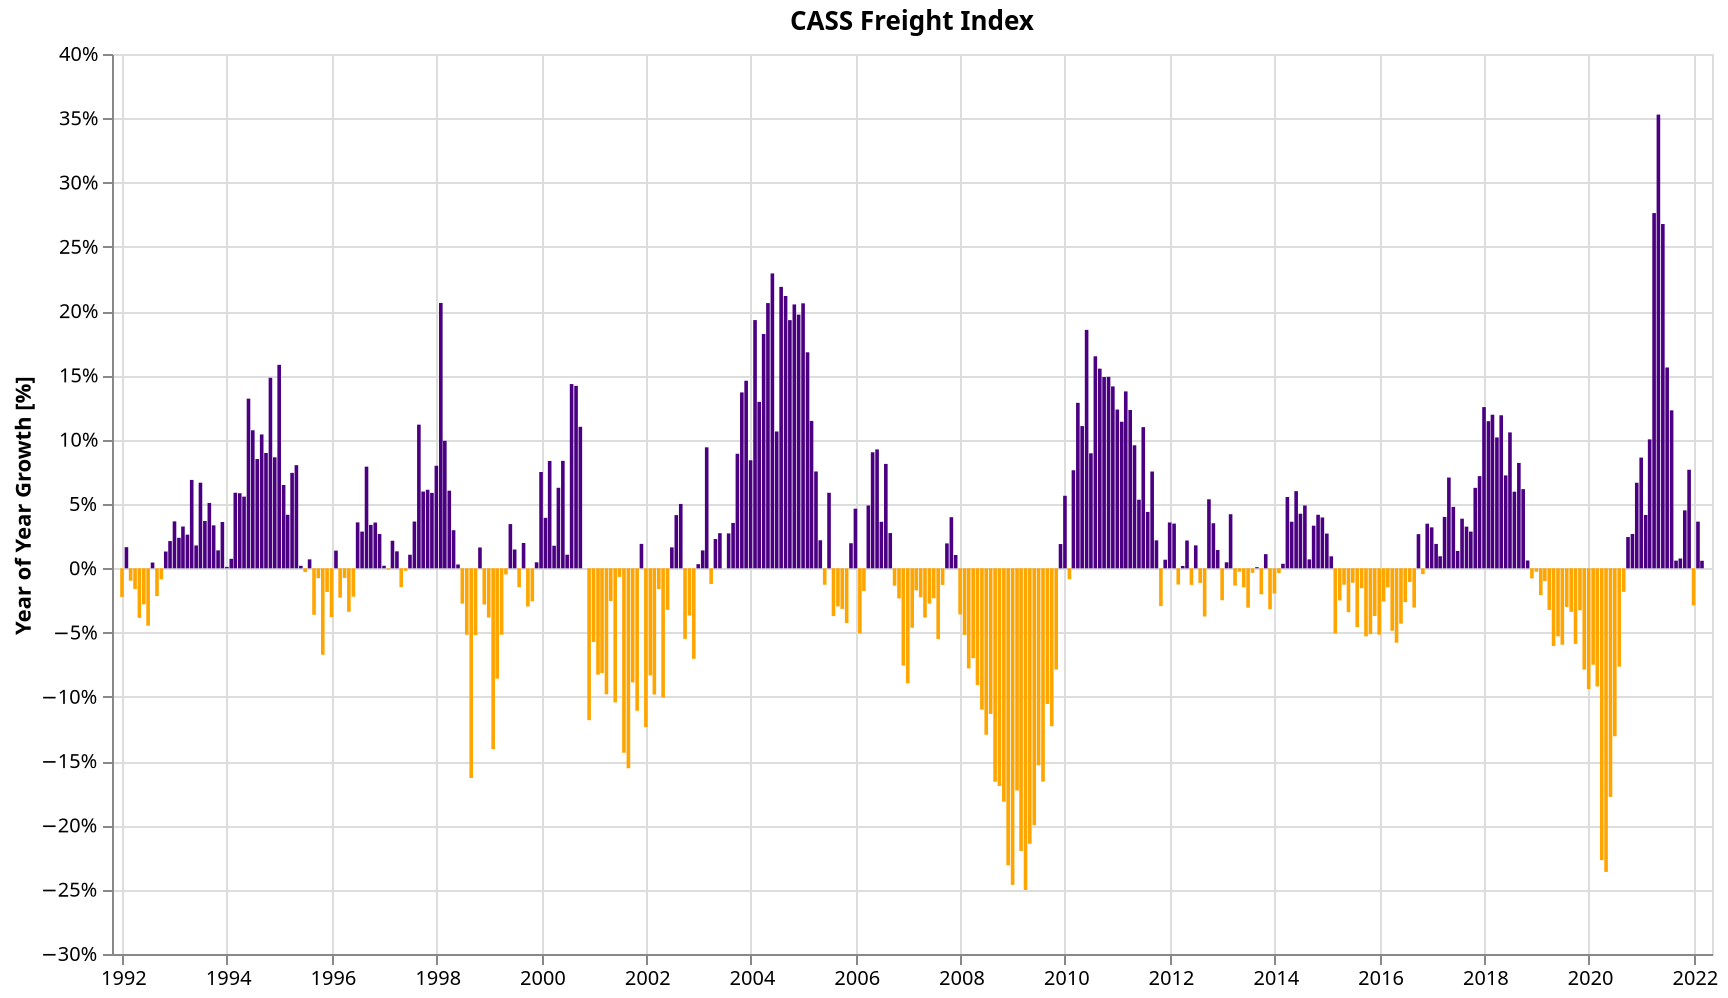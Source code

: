 {
  "config": {
    "view": {
      "continuousWidth": 400,
      "continuousHeight": 300
    }
  },
  "data": {
    "name": "data-fbe0223c605ef8bd94adc6f0ed0d33af"
  },
  "mark": {
    "type": "bar",
    "color": "indigo",
    "width": 1.8
  },
  "background": "white",
  "encoding": {
    "color": {
      "condition": {
        "value": "orange",
        "test": "datum.value < 0"
      },
      "value": "indigo"
    },
    "tooltip": [
      {
        "type": "temporal",
        "field": "date"
      },
      {
        "type": "quantitative",
        "field": "value",
        "format": ",.02%",
        "title": "% Change"
      }
    ],
    "x": {
      "type": "temporal",
      "axis": {
        "title": null
      },
      "field": "date"
    },
    "y": {
      "type": "quantitative",
      "axis": {
        "format": "%",
        "title": "Year of Year Growth [%]"
      },
      "field": "value"
    }
  },
  "height": 450,
  "title": "CASS Freight Index",
  "width": 800,
  "$schema": "https://vega.github.io/schema/vega-lite/v5.json",
  "datasets": {
    "data-fbe0223c605ef8bd94adc6f0ed0d33af": [
      {
        "date": "1991-01-01T00:00:00",
        "value": null
      },
      {
        "date": "1991-02-01T00:00:00",
        "value": null
      },
      {
        "date": "1991-03-01T00:00:00",
        "value": null
      },
      {
        "date": "1991-04-01T00:00:00",
        "value": null
      },
      {
        "date": "1991-05-01T00:00:00",
        "value": null
      },
      {
        "date": "1991-06-01T00:00:00",
        "value": null
      },
      {
        "date": "1991-07-01T00:00:00",
        "value": null
      },
      {
        "date": "1991-08-01T00:00:00",
        "value": null
      },
      {
        "date": "1991-09-01T00:00:00",
        "value": null
      },
      {
        "date": "1991-10-01T00:00:00",
        "value": null
      },
      {
        "date": "1991-11-01T00:00:00",
        "value": null
      },
      {
        "date": "1991-12-01T00:00:00",
        "value": null
      },
      {
        "date": "1992-01-01T00:00:00",
        "value": -0.022296544035674493
      },
      {
        "date": "1992-02-01T00:00:00",
        "value": 0.016429353778751432
      },
      {
        "date": "1992-03-01T00:00:00",
        "value": -0.00965665236051505
      },
      {
        "date": "1992-04-01T00:00:00",
        "value": -0.016077170418006492
      },
      {
        "date": "1992-05-01T00:00:00",
        "value": -0.03854625550660795
      },
      {
        "date": "1992-06-01T00:00:00",
        "value": -0.028047464940668898
      },
      {
        "date": "1992-07-01T00:00:00",
        "value": -0.044642857142857206
      },
      {
        "date": "1992-08-01T00:00:00",
        "value": 0.004479283314669624
      },
      {
        "date": "1992-09-01T00:00:00",
        "value": -0.021621621621621623
      },
      {
        "date": "1992-10-01T00:00:00",
        "value": -0.008547008547008517
      },
      {
        "date": "1992-11-01T00:00:00",
        "value": 0.01304347826086949
      },
      {
        "date": "1992-12-01T00:00:00",
        "value": 0.021158129175946616
      },
      {
        "date": "1993-01-01T00:00:00",
        "value": 0.03648802736602064
      },
      {
        "date": "1993-02-01T00:00:00",
        "value": 0.023706896551723977
      },
      {
        "date": "1993-03-01T00:00:00",
        "value": 0.03250270855904658
      },
      {
        "date": "1993-04-01T00:00:00",
        "value": 0.02614379084967311
      },
      {
        "date": "1993-05-01T00:00:00",
        "value": 0.06872852233676974
      },
      {
        "date": "1993-06-01T00:00:00",
        "value": 0.017758046614872347
      },
      {
        "date": "1993-07-01T00:00:00",
        "value": 0.06658878504672905
      },
      {
        "date": "1993-08-01T00:00:00",
        "value": 0.03678929765886285
      },
      {
        "date": "1993-09-01T00:00:00",
        "value": 0.05082872928176796
      },
      {
        "date": "1993-10-01T00:00:00",
        "value": 0.03340517241379293
      },
      {
        "date": "1993-11-01T00:00:00",
        "value": 0.013948497854077146
      },
      {
        "date": "1993-12-01T00:00:00",
        "value": 0.03598691384950925
      },
      {
        "date": "1994-01-01T00:00:00",
        "value": 0.0011001100110010764
      },
      {
        "date": "1994-02-01T00:00:00",
        "value": 0.007368421052631691
      },
      {
        "date": "1994-03-01T00:00:00",
        "value": 0.05876180482686255
      },
      {
        "date": "1994-04-01T00:00:00",
        "value": 0.0583864118895967
      },
      {
        "date": "1994-05-01T00:00:00",
        "value": 0.055734190782422255
      },
      {
        "date": "1994-06-01T00:00:00",
        "value": 0.13195201744820073
      },
      {
        "date": "1994-07-01T00:00:00",
        "value": 0.10733844468784204
      },
      {
        "date": "1994-08-01T00:00:00",
        "value": 0.08494623655913958
      },
      {
        "date": "1994-09-01T00:00:00",
        "value": 0.10410094637223977
      },
      {
        "date": "1994-10-01T00:00:00",
        "value": 0.08967674661105307
      },
      {
        "date": "1994-11-01T00:00:00",
        "value": 0.14814814814814814
      },
      {
        "date": "1994-12-01T00:00:00",
        "value": 0.08631578947368435
      },
      {
        "date": "1995-01-01T00:00:00",
        "value": 0.15824175824175835
      },
      {
        "date": "1995-02-01T00:00:00",
        "value": 0.06478578892372
      },
      {
        "date": "1995-03-01T00:00:00",
        "value": 0.04162537165510405
      },
      {
        "date": "1995-04-01T00:00:00",
        "value": 0.0742226680040119
      },
      {
        "date": "1995-05-01T00:00:00",
        "value": 0.08020304568527936
      },
      {
        "date": "1995-06-01T00:00:00",
        "value": 0.0019267822736031004
      },
      {
        "date": "1995-07-01T00:00:00",
        "value": -0.0029673590504449843
      },
      {
        "date": "1995-08-01T00:00:00",
        "value": 0.0069375619425173785
      },
      {
        "date": "1995-09-01T00:00:00",
        "value": -0.03619047619047622
      },
      {
        "date": "1995-10-01T00:00:00",
        "value": -0.007655502392344471
      },
      {
        "date": "1995-11-01T00:00:00",
        "value": -0.06728110599078341
      },
      {
        "date": "1995-12-01T00:00:00",
        "value": -0.01841085271317844
      },
      {
        "date": "1996-01-01T00:00:00",
        "value": -0.0379506641366224
      },
      {
        "date": "1996-02-01T00:00:00",
        "value": 0.013738959764475034
      },
      {
        "date": "1996-03-01T00:00:00",
        "value": -0.02283539486203623
      },
      {
        "date": "1996-04-01T00:00:00",
        "value": -0.007469654528478031
      },
      {
        "date": "1996-05-01T00:00:00",
        "value": -0.03383458646616544
      },
      {
        "date": "1996-06-01T00:00:00",
        "value": -0.02211538461538476
      },
      {
        "date": "1996-07-01T00:00:00",
        "value": 0.03571428571428581
      },
      {
        "date": "1996-08-01T00:00:00",
        "value": 0.028543307086614123
      },
      {
        "date": "1996-09-01T00:00:00",
        "value": 0.07905138339920947
      },
      {
        "date": "1996-10-01T00:00:00",
        "value": 0.03375120540019294
      },
      {
        "date": "1996-11-01T00:00:00",
        "value": 0.035573122529644285
      },
      {
        "date": "1996-12-01T00:00:00",
        "value": 0.026653504442250897
      },
      {
        "date": "1997-01-01T00:00:00",
        "value": 0.0019723865877712132
      },
      {
        "date": "1997-02-01T00:00:00",
        "value": -0.0009680542110357404
      },
      {
        "date": "1997-03-01T00:00:00",
        "value": 0.02142161635832518
      },
      {
        "date": "1997-04-01T00:00:00",
        "value": 0.013170272812794037
      },
      {
        "date": "1997-05-01T00:00:00",
        "value": -0.014591439688716124
      },
      {
        "date": "1997-06-01T00:00:00",
        "value": -0.001966568338249708
      },
      {
        "date": "1997-07-01T00:00:00",
        "value": 0.010536398467432928
      },
      {
        "date": "1997-08-01T00:00:00",
        "value": 0.036363636363636376
      },
      {
        "date": "1997-09-01T00:00:00",
        "value": 0.11172161172161155
      },
      {
        "date": "1997-10-01T00:00:00",
        "value": 0.05970149253731338
      },
      {
        "date": "1997-11-01T00:00:00",
        "value": 0.06106870229007644
      },
      {
        "date": "1997-12-01T00:00:00",
        "value": 0.05865384615384617
      },
      {
        "date": "1998-01-01T00:00:00",
        "value": 0.07972440944881876
      },
      {
        "date": "1998-02-01T00:00:00",
        "value": 0.20639534883720945
      },
      {
        "date": "1998-03-01T00:00:00",
        "value": 0.09914204003813154
      },
      {
        "date": "1998-04-01T00:00:00",
        "value": 0.060352831940575724
      },
      {
        "date": "1998-05-01T00:00:00",
        "value": 0.029615004935834133
      },
      {
        "date": "1998-06-01T00:00:00",
        "value": 0.002955665024630738
      },
      {
        "date": "1998-07-01T00:00:00",
        "value": -0.027488151658767723
      },
      {
        "date": "1998-08-01T00:00:00",
        "value": -0.051708217913204124
      },
      {
        "date": "1998-09-01T00:00:00",
        "value": -0.1630971993410214
      },
      {
        "date": "1998-10-01T00:00:00",
        "value": -0.05193661971830976
      },
      {
        "date": "1998-11-01T00:00:00",
        "value": 0.01618705035971213
      },
      {
        "date": "1998-12-01T00:00:00",
        "value": -0.02815622161671205
      },
      {
        "date": "1999-01-01T00:00:00",
        "value": -0.03828623518687335
      },
      {
        "date": "1999-02-01T00:00:00",
        "value": -0.1405622489959839
      },
      {
        "date": "1999-03-01T00:00:00",
        "value": -0.08586296617519518
      },
      {
        "date": "1999-04-01T00:00:00",
        "value": -0.05166374781085814
      },
      {
        "date": "1999-05-01T00:00:00",
        "value": -0.004793863854266389
      },
      {
        "date": "1999-06-01T00:00:00",
        "value": 0.03438113948919441
      },
      {
        "date": "1999-07-01T00:00:00",
        "value": 0.014619883040935644
      },
      {
        "date": "1999-08-01T00:00:00",
        "value": -0.014605647517039855
      },
      {
        "date": "1999-09-01T00:00:00",
        "value": 0.019685039370078705
      },
      {
        "date": "1999-10-01T00:00:00",
        "value": -0.029712163416898862
      },
      {
        "date": "1999-11-01T00:00:00",
        "value": -0.025663716814159243
      },
      {
        "date": "1999-12-01T00:00:00",
        "value": 0.004672897196261516
      },
      {
        "date": "2000-01-01T00:00:00",
        "value": 0.07488151658767772
      },
      {
        "date": "2000-02-01T00:00:00",
        "value": 0.03925233644859816
      },
      {
        "date": "2000-03-01T00:00:00",
        "value": 0.08349146110056904
      },
      {
        "date": "2000-04-01T00:00:00",
        "value": 0.01754385964912286
      },
      {
        "date": "2000-05-01T00:00:00",
        "value": 0.06262042389210021
      },
      {
        "date": "2000-06-01T00:00:00",
        "value": 0.083570750237417
      },
      {
        "date": "2000-07-01T00:00:00",
        "value": 0.01056676272814605
      },
      {
        "date": "2000-08-01T00:00:00",
        "value": 0.14328063241106714
      },
      {
        "date": "2000-09-01T00:00:00",
        "value": 0.14189189189189189
      },
      {
        "date": "2000-10-01T00:00:00",
        "value": 0.11004784688995217
      },
      {
        "date": "2000-11-01T00:00:00",
        "value": 0.0
      },
      {
        "date": "2000-12-01T00:00:00",
        "value": -0.11813953488372098
      },
      {
        "date": "2001-01-01T00:00:00",
        "value": -0.05731922398589062
      },
      {
        "date": "2001-02-01T00:00:00",
        "value": -0.08273381294964033
      },
      {
        "date": "2001-03-01T00:00:00",
        "value": -0.08143607705779332
      },
      {
        "date": "2001-04-01T00:00:00",
        "value": -0.0980036297640654
      },
      {
        "date": "2001-05-01T00:00:00",
        "value": -0.025385312783318237
      },
      {
        "date": "2001-06-01T00:00:00",
        "value": -0.10429447852760731
      },
      {
        "date": "2001-07-01T00:00:00",
        "value": -0.0066539923954374025
      },
      {
        "date": "2001-08-01T00:00:00",
        "value": -0.14347450302506481
      },
      {
        "date": "2001-09-01T00:00:00",
        "value": -0.1555367709213863
      },
      {
        "date": "2001-10-01T00:00:00",
        "value": -0.08879310344827585
      },
      {
        "date": "2001-11-01T00:00:00",
        "value": -0.11080835603996364
      },
      {
        "date": "2001-12-01T00:00:00",
        "value": 0.018987341772152
      },
      {
        "date": "2002-01-01T00:00:00",
        "value": -0.12347988774555652
      },
      {
        "date": "2002-02-01T00:00:00",
        "value": -0.08333333333333326
      },
      {
        "date": "2002-03-01T00:00:00",
        "value": -0.09818875119161108
      },
      {
        "date": "2002-04-01T00:00:00",
        "value": -0.01609657947686116
      },
      {
        "date": "2002-05-01T00:00:00",
        "value": -0.10046511627906973
      },
      {
        "date": "2002-06-01T00:00:00",
        "value": -0.03228962818003922
      },
      {
        "date": "2002-07-01T00:00:00",
        "value": 0.01626794258373221
      },
      {
        "date": "2002-08-01T00:00:00",
        "value": 0.04137235116044402
      },
      {
        "date": "2002-09-01T00:00:00",
        "value": 0.05005005005005003
      },
      {
        "date": "2002-10-01T00:00:00",
        "value": -0.054872280037842946
      },
      {
        "date": "2002-11-01T00:00:00",
        "value": -0.036772216547497516
      },
      {
        "date": "2002-12-01T00:00:00",
        "value": -0.07039337474120078
      },
      {
        "date": "2003-01-01T00:00:00",
        "value": 0.0032017075773744796
      },
      {
        "date": "2003-02-01T00:00:00",
        "value": 0.01390374331550781
      },
      {
        "date": "2003-03-01T00:00:00",
        "value": 0.09408033826638484
      },
      {
        "date": "2003-04-01T00:00:00",
        "value": -0.012269938650306789
      },
      {
        "date": "2003-05-01T00:00:00",
        "value": 0.022750775594622574
      },
      {
        "date": "2003-06-01T00:00:00",
        "value": 0.027300303336703857
      },
      {
        "date": "2003-07-01T00:00:00",
        "value": 0.0
      },
      {
        "date": "2003-08-01T00:00:00",
        "value": 0.027131782945736482
      },
      {
        "date": "2003-09-01T00:00:00",
        "value": 0.035271687321258405
      },
      {
        "date": "2003-10-01T00:00:00",
        "value": 0.08908908908908919
      },
      {
        "date": "2003-11-01T00:00:00",
        "value": 0.1367974549310711
      },
      {
        "date": "2003-12-01T00:00:00",
        "value": 0.1458797327394208
      },
      {
        "date": "2004-01-01T00:00:00",
        "value": 0.08404255319148923
      },
      {
        "date": "2004-02-01T00:00:00",
        "value": 0.19303797468354444
      },
      {
        "date": "2004-03-01T00:00:00",
        "value": 0.12946859903381647
      },
      {
        "date": "2004-04-01T00:00:00",
        "value": 0.18219461697722572
      },
      {
        "date": "2004-05-01T00:00:00",
        "value": 0.20626895854398386
      },
      {
        "date": "2004-06-01T00:00:00",
        "value": 0.22933070866141736
      },
      {
        "date": "2004-07-01T00:00:00",
        "value": 0.10640301318267409
      },
      {
        "date": "2004-08-01T00:00:00",
        "value": 0.21886792452830184
      },
      {
        "date": "2004-09-01T00:00:00",
        "value": 0.2117863720073665
      },
      {
        "date": "2004-10-01T00:00:00",
        "value": 0.1930147058823528
      },
      {
        "date": "2004-11-01T00:00:00",
        "value": 0.2052238805970148
      },
      {
        "date": "2004-12-01T00:00:00",
        "value": 0.19727891156462585
      },
      {
        "date": "2005-01-01T00:00:00",
        "value": 0.20608439646712484
      },
      {
        "date": "2005-02-01T00:00:00",
        "value": 0.1679929266136162
      },
      {
        "date": "2005-03-01T00:00:00",
        "value": 0.11462788708297689
      },
      {
        "date": "2005-04-01T00:00:00",
        "value": 0.07530647985989503
      },
      {
        "date": "2005-05-01T00:00:00",
        "value": 0.021793797150041927
      },
      {
        "date": "2005-06-01T00:00:00",
        "value": -0.012810248198558805
      },
      {
        "date": "2005-07-01T00:00:00",
        "value": 0.05872340425531908
      },
      {
        "date": "2005-08-01T00:00:00",
        "value": -0.037151702786377694
      },
      {
        "date": "2005-09-01T00:00:00",
        "value": -0.029635258358662764
      },
      {
        "date": "2005-10-01T00:00:00",
        "value": -0.0315870570107859
      },
      {
        "date": "2005-11-01T00:00:00",
        "value": -0.042569659442724395
      },
      {
        "date": "2005-12-01T00:00:00",
        "value": 0.01948051948051943
      },
      {
        "date": "2006-01-01T00:00:00",
        "value": 0.04637917005695691
      },
      {
        "date": "2006-02-01T00:00:00",
        "value": -0.05071915215745648
      },
      {
        "date": "2006-03-01T00:00:00",
        "value": -0.01765157329240208
      },
      {
        "date": "2006-04-01T00:00:00",
        "value": 0.04885993485342022
      },
      {
        "date": "2006-05-01T00:00:00",
        "value": 0.09023789991796538
      },
      {
        "date": "2006-06-01T00:00:00",
        "value": 0.0924574209245741
      },
      {
        "date": "2006-07-01T00:00:00",
        "value": 0.0361736334405145
      },
      {
        "date": "2006-08-01T00:00:00",
        "value": 0.0811897106109325
      },
      {
        "date": "2006-09-01T00:00:00",
        "value": 0.027407987470634332
      },
      {
        "date": "2006-10-01T00:00:00",
        "value": -0.01352426412092278
      },
      {
        "date": "2006-11-01T00:00:00",
        "value": -0.023443815683104385
      },
      {
        "date": "2006-12-01T00:00:00",
        "value": -0.07563694267515919
      },
      {
        "date": "2007-01-01T00:00:00",
        "value": -0.08942457231726286
      },
      {
        "date": "2007-02-01T00:00:00",
        "value": -0.046251993620414766
      },
      {
        "date": "2007-03-01T00:00:00",
        "value": -0.017187500000000022
      },
      {
        "date": "2007-04-01T00:00:00",
        "value": -0.022515527950310643
      },
      {
        "date": "2007-05-01T00:00:00",
        "value": -0.038374717832957095
      },
      {
        "date": "2007-06-01T00:00:00",
        "value": -0.027468448403860424
      },
      {
        "date": "2007-07-01T00:00:00",
        "value": -0.023273855702094615
      },
      {
        "date": "2007-08-01T00:00:00",
        "value": -0.05501858736059484
      },
      {
        "date": "2007-09-01T00:00:00",
        "value": -0.012957317073170826
      },
      {
        "date": "2007-10-01T00:00:00",
        "value": 0.019354838709677358
      },
      {
        "date": "2007-11-01T00:00:00",
        "value": 0.039735099337748325
      },
      {
        "date": "2007-12-01T00:00:00",
        "value": 0.010335917312661591
      },
      {
        "date": "2008-01-01T00:00:00",
        "value": -0.03586678052946202
      },
      {
        "date": "2008-02-01T00:00:00",
        "value": -0.05183946488294322
      },
      {
        "date": "2008-03-01T00:00:00",
        "value": -0.07790143084260737
      },
      {
        "date": "2008-04-01T00:00:00",
        "value": -0.06989674344718022
      },
      {
        "date": "2008-05-01T00:00:00",
        "value": -0.09076682316118945
      },
      {
        "date": "2008-06-01T00:00:00",
        "value": -0.1099236641221375
      },
      {
        "date": "2008-07-01T00:00:00",
        "value": -0.12946783161239062
      },
      {
        "date": "2008-08-01T00:00:00",
        "value": -0.1132966168371361
      },
      {
        "date": "2008-09-01T00:00:00",
        "value": -0.1660231660231659
      },
      {
        "date": "2008-10-01T00:00:00",
        "value": -0.16930379746835444
      },
      {
        "date": "2008-11-01T00:00:00",
        "value": -0.18152866242038213
      },
      {
        "date": "2008-12-01T00:00:00",
        "value": -0.23103154305200346
      },
      {
        "date": "2009-01-01T00:00:00",
        "value": -0.24623560673162093
      },
      {
        "date": "2009-02-01T00:00:00",
        "value": -0.1728395061728395
      },
      {
        "date": "2009-03-01T00:00:00",
        "value": -0.21982758620689646
      },
      {
        "date": "2009-04-01T00:00:00",
        "value": -0.2502134927412468
      },
      {
        "date": "2009-05-01T00:00:00",
        "value": -0.2142857142857142
      },
      {
        "date": "2009-06-01T00:00:00",
        "value": -0.19982847341337895
      },
      {
        "date": "2009-07-01T00:00:00",
        "value": -0.15328467153284675
      },
      {
        "date": "2009-08-01T00:00:00",
        "value": -0.16592724046140195
      },
      {
        "date": "2009-09-01T00:00:00",
        "value": -0.10555555555555562
      },
      {
        "date": "2009-10-01T00:00:00",
        "value": -0.12285714285714289
      },
      {
        "date": "2009-11-01T00:00:00",
        "value": -0.0787937743190662
      },
      {
        "date": "2009-12-01T00:00:00",
        "value": 0.018847006651884657
      },
      {
        "date": "2010-01-01T00:00:00",
        "value": 0.05640423031727382
      },
      {
        "date": "2010-02-01T00:00:00",
        "value": -0.008528784648187515
      },
      {
        "date": "2010-03-01T00:00:00",
        "value": 0.07624309392265194
      },
      {
        "date": "2010-04-01T00:00:00",
        "value": 0.12870159453302965
      },
      {
        "date": "2010-05-01T00:00:00",
        "value": 0.11062431544359241
      },
      {
        "date": "2010-06-01T00:00:00",
        "value": 0.18542336548767424
      },
      {
        "date": "2010-07-01T00:00:00",
        "value": 0.0894396551724137
      },
      {
        "date": "2010-08-01T00:00:00",
        "value": 0.1648936170212767
      },
      {
        "date": "2010-09-01T00:00:00",
        "value": 0.15527950310559024
      },
      {
        "date": "2010-10-01T00:00:00",
        "value": 0.14875135722041266
      },
      {
        "date": "2010-11-01T00:00:00",
        "value": 0.1488912354804648
      },
      {
        "date": "2010-12-01T00:00:00",
        "value": 0.14145810663764946
      },
      {
        "date": "2011-01-01T00:00:00",
        "value": 0.12347052280311455
      },
      {
        "date": "2011-02-01T00:00:00",
        "value": 0.11397849462365595
      },
      {
        "date": "2011-03-01T00:00:00",
        "value": 0.1375770020533882
      },
      {
        "date": "2011-04-01T00:00:00",
        "value": 0.12310797174571131
      },
      {
        "date": "2011-05-01T00:00:00",
        "value": 0.09566074950690329
      },
      {
        "date": "2011-06-01T00:00:00",
        "value": 0.05334538878842676
      },
      {
        "date": "2011-07-01T00:00:00",
        "value": 0.10979228486646897
      },
      {
        "date": "2011-08-01T00:00:00",
        "value": 0.043835616438356206
      },
      {
        "date": "2011-09-01T00:00:00",
        "value": 0.07526881720430101
      },
      {
        "date": "2011-10-01T00:00:00",
        "value": 0.021739130434782483
      },
      {
        "date": "2011-11-01T00:00:00",
        "value": -0.02941176470588236
      },
      {
        "date": "2011-12-01T00:00:00",
        "value": 0.006673021925643674
      },
      {
        "date": "2012-01-01T00:00:00",
        "value": 0.035643564356435675
      },
      {
        "date": "2012-02-01T00:00:00",
        "value": 0.03474903474903468
      },
      {
        "date": "2012-03-01T00:00:00",
        "value": -0.012635379061371799
      },
      {
        "date": "2012-04-01T00:00:00",
        "value": 0.0017969451931716396
      },
      {
        "date": "2012-05-01T00:00:00",
        "value": 0.021602160216021682
      },
      {
        "date": "2012-06-01T00:00:00",
        "value": -0.012875536480686844
      },
      {
        "date": "2012-07-01T00:00:00",
        "value": 0.017825311942958777
      },
      {
        "date": "2012-08-01T00:00:00",
        "value": -0.01137357830271224
      },
      {
        "date": "2012-09-01T00:00:00",
        "value": -0.03749999999999998
      },
      {
        "date": "2012-10-01T00:00:00",
        "value": 0.05365402405180397
      },
      {
        "date": "2012-11-01T00:00:00",
        "value": 0.035037878787878673
      },
      {
        "date": "2012-12-01T00:00:00",
        "value": 0.014204545454545414
      },
      {
        "date": "2013-01-01T00:00:00",
        "value": -0.0248565965583174
      },
      {
        "date": "2013-02-01T00:00:00",
        "value": 0.004664179104477473
      },
      {
        "date": "2013-03-01T00:00:00",
        "value": 0.04204753199268718
      },
      {
        "date": "2013-04-01T00:00:00",
        "value": -0.013452914798206206
      },
      {
        "date": "2013-05-01T00:00:00",
        "value": -0.002643171806167466
      },
      {
        "date": "2013-06-01T00:00:00",
        "value": -0.014782608695652066
      },
      {
        "date": "2013-07-01T00:00:00",
        "value": -0.030647985989492033
      },
      {
        "date": "2013-08-01T00:00:00",
        "value": -0.0035398230088495852
      },
      {
        "date": "2013-09-01T00:00:00",
        "value": 0.000865800865800681
      },
      {
        "date": "2013-10-01T00:00:00",
        "value": -0.02019315188762061
      },
      {
        "date": "2013-11-01T00:00:00",
        "value": 0.010978956999085021
      },
      {
        "date": "2013-12-01T00:00:00",
        "value": -0.031746031746031744
      },
      {
        "date": "2014-01-01T00:00:00",
        "value": -0.019607843137254943
      },
      {
        "date": "2014-02-01T00:00:00",
        "value": -0.00371402042711233
      },
      {
        "date": "2014-03-01T00:00:00",
        "value": 0.0035087719298245723
      },
      {
        "date": "2014-04-01T00:00:00",
        "value": 0.05545454545454542
      },
      {
        "date": "2014-05-01T00:00:00",
        "value": 0.03621908127208484
      },
      {
        "date": "2014-06-01T00:00:00",
        "value": 0.06001765225066191
      },
      {
        "date": "2014-07-01T00:00:00",
        "value": 0.042457091237579014
      },
      {
        "date": "2014-08-01T00:00:00",
        "value": 0.04884547069271772
      },
      {
        "date": "2014-09-01T00:00:00",
        "value": 0.006920415224913601
      },
      {
        "date": "2014-10-01T00:00:00",
        "value": 0.03315412186379918
      },
      {
        "date": "2014-11-01T00:00:00",
        "value": 0.041628959276018174
      },
      {
        "date": "2014-12-01T00:00:00",
        "value": 0.03953712632594031
      },
      {
        "date": "2015-01-01T00:00:00",
        "value": 0.026999999999999913
      },
      {
        "date": "2015-02-01T00:00:00",
        "value": 0.009319664492078328
      },
      {
        "date": "2015-03-01T00:00:00",
        "value": -0.05069930069930051
      },
      {
        "date": "2015-04-01T00:00:00",
        "value": -0.024978466838932123
      },
      {
        "date": "2015-05-01T00:00:00",
        "value": -0.01278772378516635
      },
      {
        "date": "2015-06-01T00:00:00",
        "value": -0.0341382181515405
      },
      {
        "date": "2015-07-01T00:00:00",
        "value": -0.011265164644713943
      },
      {
        "date": "2015-08-01T00:00:00",
        "value": -0.04572396274343782
      },
      {
        "date": "2015-09-01T00:00:00",
        "value": -0.015463917525773252
      },
      {
        "date": "2015-10-01T00:00:00",
        "value": -0.05290546400693841
      },
      {
        "date": "2015-11-01T00:00:00",
        "value": -0.051259774109470024
      },
      {
        "date": "2015-12-01T00:00:00",
        "value": -0.03710575139146566
      },
      {
        "date": "2016-01-01T00:00:00",
        "value": -0.051606621226874316
      },
      {
        "date": "2016-02-01T00:00:00",
        "value": -0.025854108956602007
      },
      {
        "date": "2016-03-01T00:00:00",
        "value": -0.014732965009208066
      },
      {
        "date": "2016-04-01T00:00:00",
        "value": -0.048586572438162445
      },
      {
        "date": "2016-05-01T00:00:00",
        "value": -0.05785837651122616
      },
      {
        "date": "2016-06-01T00:00:00",
        "value": -0.04310344827586188
      },
      {
        "date": "2016-07-01T00:00:00",
        "value": -0.0262927256792288
      },
      {
        "date": "2016-08-01T00:00:00",
        "value": -0.010647737355811926
      },
      {
        "date": "2016-09-01T00:00:00",
        "value": -0.030541012216404817
      },
      {
        "date": "2016-10-01T00:00:00",
        "value": 0.026556776556776462
      },
      {
        "date": "2016-11-01T00:00:00",
        "value": -0.0045787545787546735
      },
      {
        "date": "2016-12-01T00:00:00",
        "value": 0.034682080924855585
      },
      {
        "date": "2017-01-01T00:00:00",
        "value": 0.03182751540041062
      },
      {
        "date": "2017-02-01T00:00:00",
        "value": 0.018957345971563955
      },
      {
        "date": "2017-03-01T00:00:00",
        "value": 0.009345794392523477
      },
      {
        "date": "2017-04-01T00:00:00",
        "value": 0.039925719591457964
      },
      {
        "date": "2017-05-01T00:00:00",
        "value": 0.0705774518790101
      },
      {
        "date": "2017-06-01T00:00:00",
        "value": 0.047747747747747704
      },
      {
        "date": "2017-07-01T00:00:00",
        "value": 0.013501350135013412
      },
      {
        "date": "2017-08-01T00:00:00",
        "value": 0.0385650224215246
      },
      {
        "date": "2017-09-01T00:00:00",
        "value": 0.03240324032403241
      },
      {
        "date": "2017-10-01T00:00:00",
        "value": 0.028545941123996554
      },
      {
        "date": "2017-11-01T00:00:00",
        "value": 0.062557497700092
      },
      {
        "date": "2017-12-01T00:00:00",
        "value": 0.07169459962756042
      },
      {
        "date": "2018-01-01T00:00:00",
        "value": 0.1253731343283584
      },
      {
        "date": "2018-02-01T00:00:00",
        "value": 0.11441860465116283
      },
      {
        "date": "2018-03-01T00:00:00",
        "value": 0.11944444444444446
      },
      {
        "date": "2018-04-01T00:00:00",
        "value": 0.10178571428571415
      },
      {
        "date": "2018-05-01T00:00:00",
        "value": 0.11900684931506844
      },
      {
        "date": "2018-06-01T00:00:00",
        "value": 0.07222699914015474
      },
      {
        "date": "2018-07-01T00:00:00",
        "value": 0.10568383658969815
      },
      {
        "date": "2018-08-01T00:00:00",
        "value": 0.059585492227979486
      },
      {
        "date": "2018-09-01T00:00:00",
        "value": 0.08195292066259818
      },
      {
        "date": "2018-10-01T00:00:00",
        "value": 0.06157849089332168
      },
      {
        "date": "2018-11-01T00:00:00",
        "value": 0.006060606060605878
      },
      {
        "date": "2018-12-01T00:00:00",
        "value": -0.007819287576020906
      },
      {
        "date": "2019-01-01T00:00:00",
        "value": -0.0026525198938992522
      },
      {
        "date": "2019-02-01T00:00:00",
        "value": -0.02086811352253748
      },
      {
        "date": "2019-03-01T00:00:00",
        "value": -0.00992555831265507
      },
      {
        "date": "2019-04-01T00:00:00",
        "value": -0.03241491085899517
      },
      {
        "date": "2019-05-01T00:00:00",
        "value": -0.0604437643458301
      },
      {
        "date": "2019-06-01T00:00:00",
        "value": -0.052927024859663274
      },
      {
        "date": "2019-07-01T00:00:00",
        "value": -0.05943775100401616
      },
      {
        "date": "2019-08-01T00:00:00",
        "value": -0.030154849225753955
      },
      {
        "date": "2019-09-01T00:00:00",
        "value": -0.03384367445608383
      },
      {
        "date": "2019-10-01T00:00:00",
        "value": -0.05882352941176472
      },
      {
        "date": "2019-11-01T00:00:00",
        "value": -0.032702237521514466
      },
      {
        "date": "2019-12-01T00:00:00",
        "value": -0.07880910683012243
      },
      {
        "date": "2020-01-01T00:00:00",
        "value": -0.09397163120567364
      },
      {
        "date": "2020-02-01T00:00:00",
        "value": -0.07502131287297531
      },
      {
        "date": "2020-03-01T00:00:00",
        "value": -0.09189640768588148
      },
      {
        "date": "2020-04-01T00:00:00",
        "value": -0.226968174204355
      },
      {
        "date": "2020-05-01T00:00:00",
        "value": -0.23615635179153094
      },
      {
        "date": "2020-06-01T00:00:00",
        "value": -0.1778154106689247
      },
      {
        "date": "2020-07-01T00:00:00",
        "value": -0.1306575576430401
      },
      {
        "date": "2020-08-01T00:00:00",
        "value": -0.07647058823529407
      },
      {
        "date": "2020-09-01T00:00:00",
        "value": -0.01834862385321101
      },
      {
        "date": "2020-10-01T00:00:00",
        "value": 0.02430555555555558
      },
      {
        "date": "2020-11-01T00:00:00",
        "value": 0.02669039145907459
      },
      {
        "date": "2020-12-01T00:00:00",
        "value": 0.06653992395437269
      },
      {
        "date": "2021-01-01T00:00:00",
        "value": 0.08610567514677103
      },
      {
        "date": "2021-02-01T00:00:00",
        "value": 0.041474654377880116
      },
      {
        "date": "2021-03-01T00:00:00",
        "value": 0.10027598896044165
      },
      {
        "date": "2021-04-01T00:00:00",
        "value": 0.2762730227518959
      },
      {
        "date": "2021-05-01T00:00:00",
        "value": 0.3528784648187633
      },
      {
        "date": "2021-06-01T00:00:00",
        "value": 0.26776519052523184
      },
      {
        "date": "2021-07-01T00:00:00",
        "value": 0.156188605108055
      },
      {
        "date": "2021-08-01T00:00:00",
        "value": 0.12283894449499555
      },
      {
        "date": "2021-09-01T00:00:00",
        "value": 0.005947323704333041
      },
      {
        "date": "2021-10-01T00:00:00",
        "value": 0.007627118644067954
      },
      {
        "date": "2021-11-01T00:00:00",
        "value": 0.045060658578856216
      },
      {
        "date": "2021-12-01T00:00:00",
        "value": 0.0766488413547235
      },
      {
        "date": "2022-01-01T00:00:00",
        "value": -0.028828828828828867
      },
      {
        "date": "2022-02-01T00:00:00",
        "value": 0.036283185840708
      },
      {
        "date": "2022-03-01T00:00:00",
        "value": 0.005852842809364711
      }
    ]
  }
}